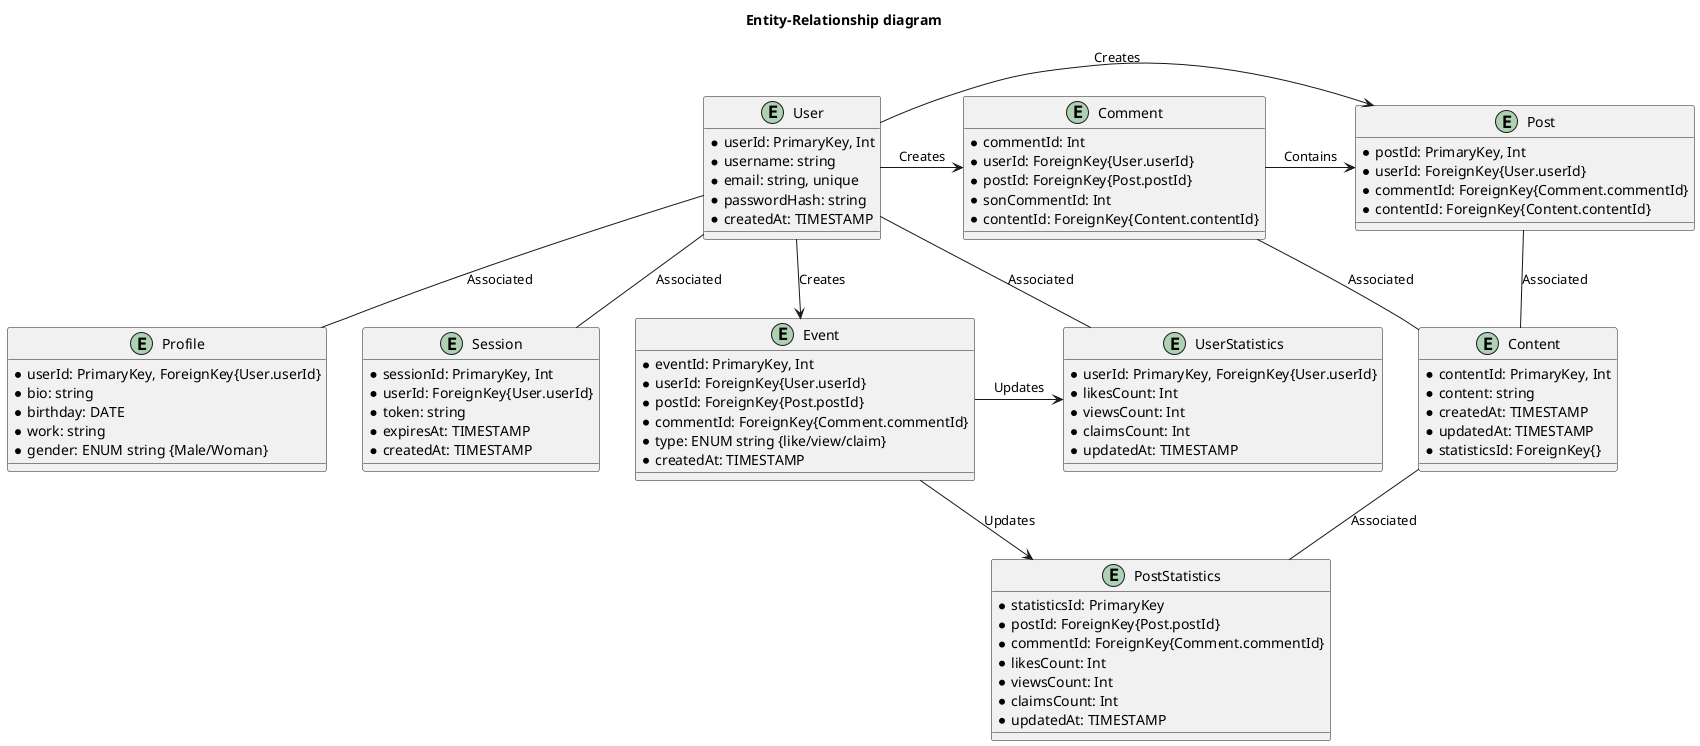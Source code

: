 @startuml ER-diagram

title Entity-Relationship diagram

entity User {
* userId: PrimaryKey, Int
* username: string
* email: string, unique
* passwordHash: string
* createdAt: TIMESTAMP
}

entity Profile {
* userId: PrimaryKey, ForeignKey{User.userId}
* bio: string
* birthday: DATE
* work: string
* gender: ENUM string {Male/Woman}
}

entity Session {
* sessionId: PrimaryKey, Int
* userId: ForeignKey{User.userId}
* token: string
* expiresAt: TIMESTAMP
* createdAt: TIMESTAMP
}

entity Post {
* postId: PrimaryKey, Int
* userId: ForeignKey{User.userId}
* commentId: ForeignKey{Comment.commentId}
* contentId: ForeignKey{Content.contentId}
}

entity Comment {
* commentId: Int
* userId: ForeignKey{User.userId}
* postId: ForeignKey{Post.postId}
* sonCommentId: Int
* contentId: ForeignKey{Content.contentId}
}

entity Content {
* contentId: PrimaryKey, Int
* content: string
* createdAt: TIMESTAMP
* updatedAt: TIMESTAMP
* statisticsId: ForeignKey{}
}


entity PostStatistics {
* statisticsId: PrimaryKey
* postId: ForeignKey{Post.postId}
* commentId: ForeignKey{Comment.commentId}
* likesCount: Int
* viewsCount: Int
* claimsCount: Int
* updatedAt: TIMESTAMP
}

entity UserStatistics {
* userId: PrimaryKey, ForeignKey{User.userId}
* likesCount: Int
* viewsCount: Int
* claimsCount: Int
* updatedAt: TIMESTAMP
}

entity Event {
* eventId: PrimaryKey, Int
* userId: ForeignKey{User.userId}
* postId: ForeignKey{Post.postId}
* commentId: ForeignKey{Comment.commentId}
* type: ENUM string {like/view/claim}
* createdAt: TIMESTAMP
}


User -- Profile : "Associated"
User -- Session : "Associated"
User -> Event : "Creates"
User -> Post : "Creates"
User -> Comment : "Creates"
Comment -> Post : "Contains"
Comment -- Content : "Associated"
Post -- Content : "Associated"
Content -- PostStatistics : "Associated"
Event -> PostStatistics : "Updates"
Event -> UserStatistics : "Updates"
User -- UserStatistics : "Associated"
@enduml
